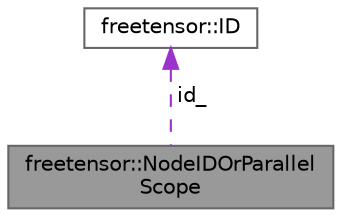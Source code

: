 digraph "freetensor::NodeIDOrParallelScope"
{
 // LATEX_PDF_SIZE
  bgcolor="transparent";
  edge [fontname=Helvetica,fontsize=10,labelfontname=Helvetica,labelfontsize=10];
  node [fontname=Helvetica,fontsize=10,shape=box,height=0.2,width=0.4];
  Node1 [label="freetensor::NodeIDOrParallel\lScope",height=0.2,width=0.4,color="gray40", fillcolor="grey60", style="filled", fontcolor="black",tooltip=" "];
  Node2 -> Node1 [dir="back",color="darkorchid3",style="dashed",label=" id_" ];
  Node2 [label="freetensor::ID",height=0.2,width=0.4,color="gray40", fillcolor="white", style="filled",URL="$classfreetensor_1_1ID.html",tooltip=" "];
}
